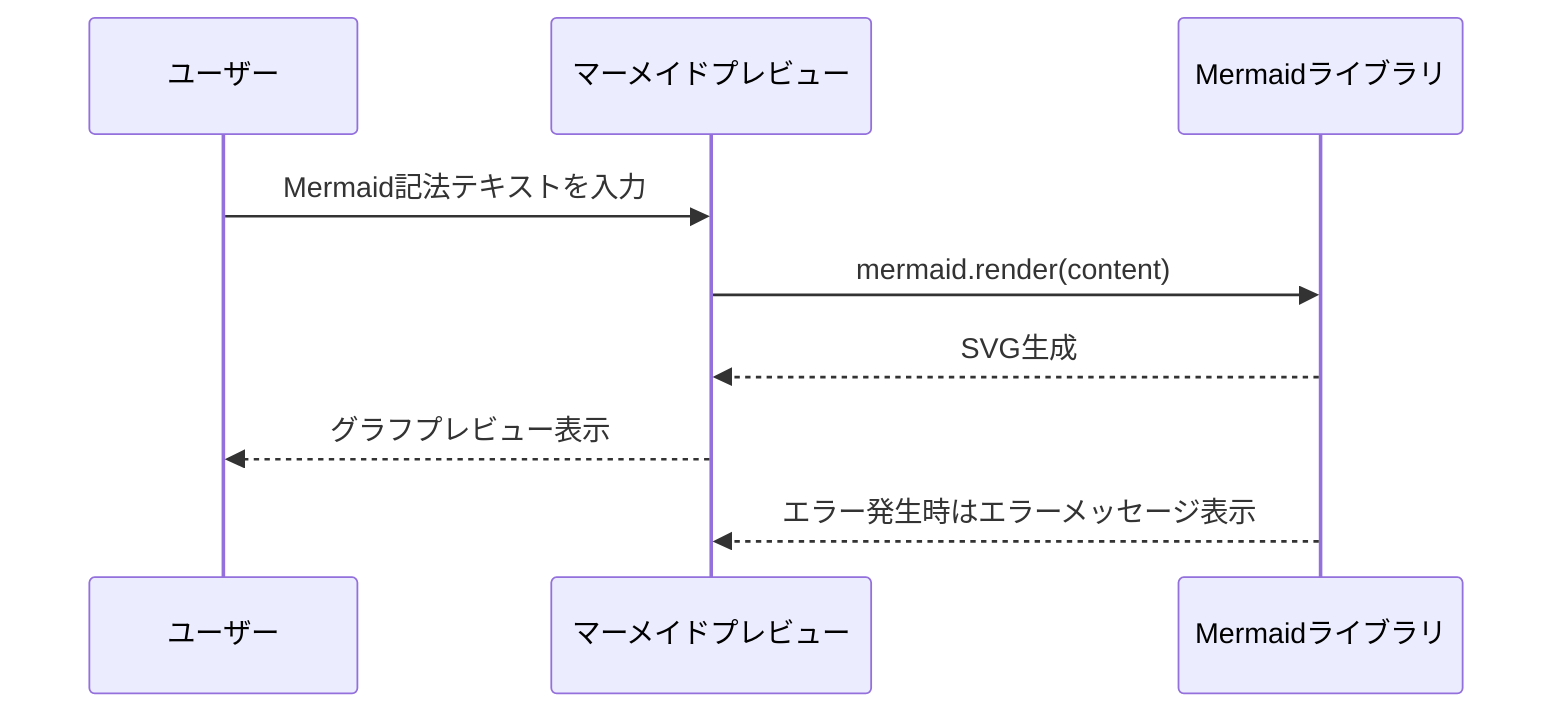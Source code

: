 %% マーメイドプレビュー（MermaidPreview.tsx）のシーケンス図
sequenceDiagram
    participant ユーザー
    participant マーメイドプレビュー
    participant Mermaidライブラリ

    ユーザー->>マーメイドプレビュー: Mermaid記法テキストを入力
    マーメイドプレビュー->>Mermaidライブラリ: mermaid.render(content)
    Mermaidライブラリ-->>マーメイドプレビュー: SVG生成
    マーメイドプレビュー-->>ユーザー: グラフプレビュー表示
    Mermaidライブラリ-->>マーメイドプレビュー: エラー発生時はエラーメッセージ表示